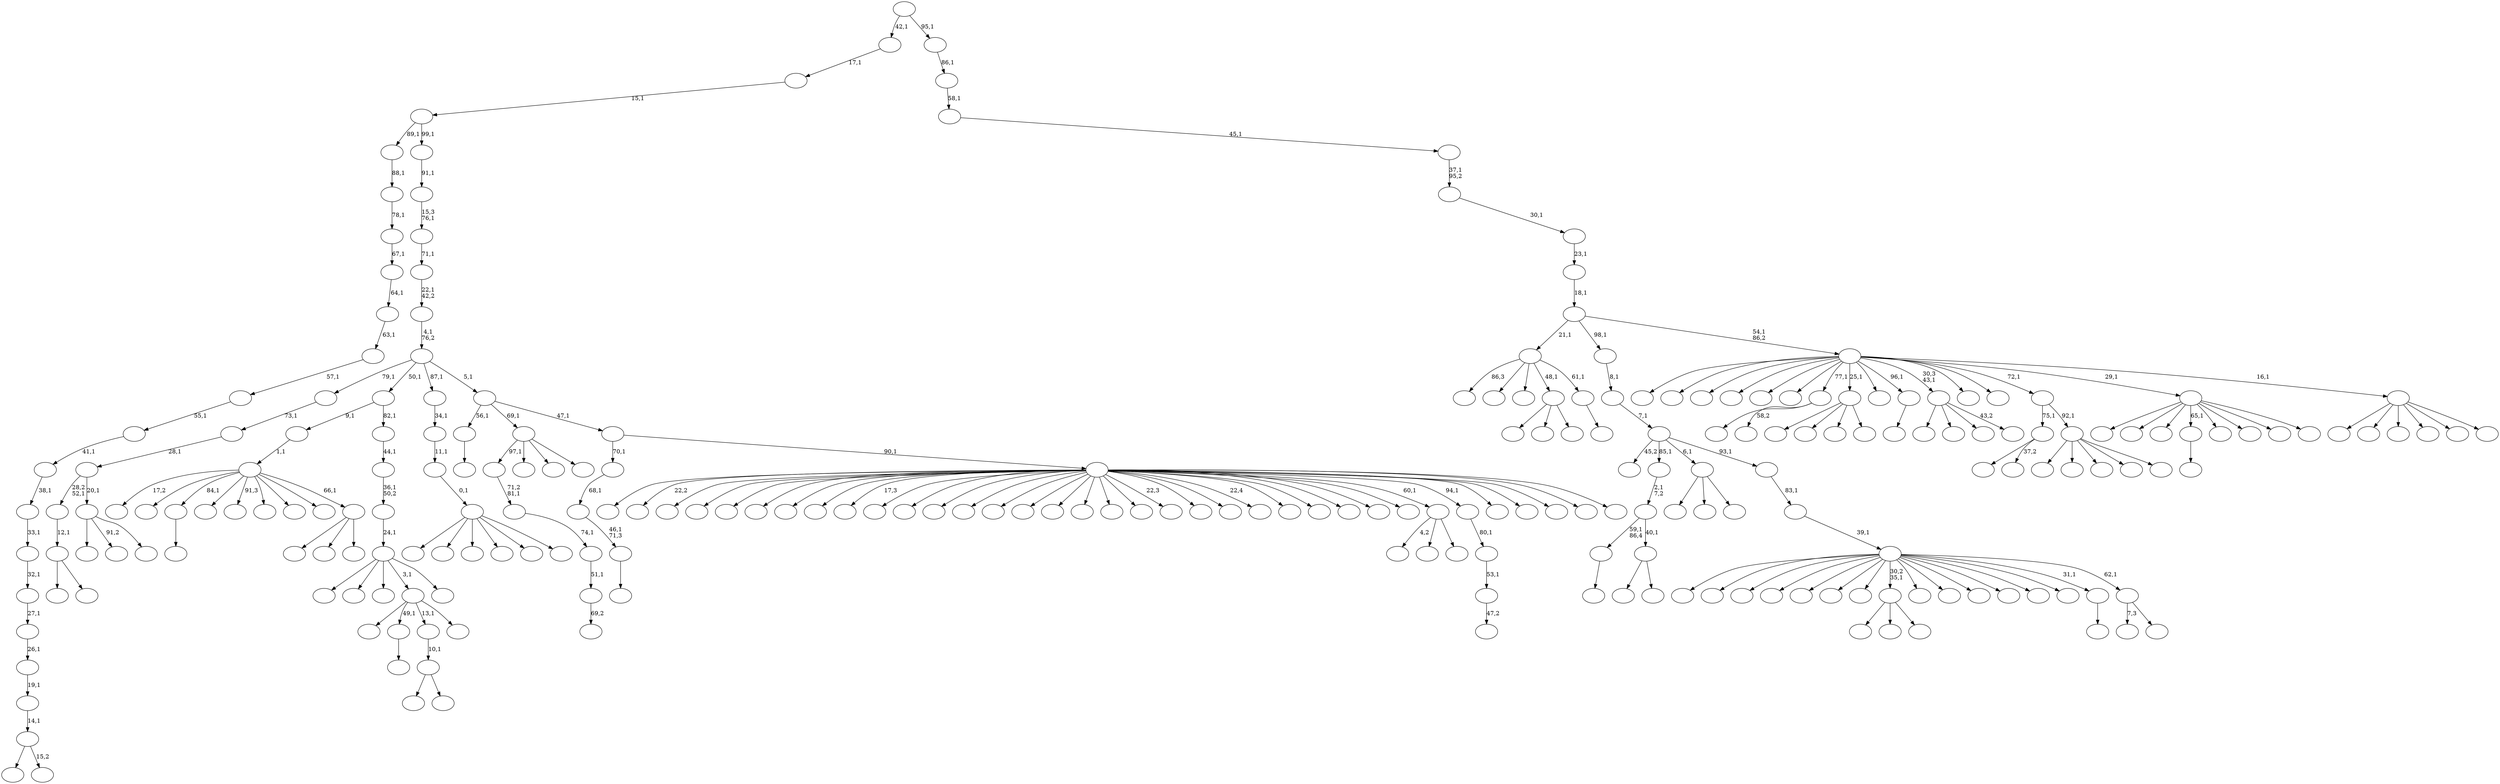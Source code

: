 digraph T {
	250 [label=""]
	249 [label=""]
	248 [label=""]
	247 [label=""]
	246 [label=""]
	245 [label=""]
	244 [label=""]
	243 [label=""]
	242 [label=""]
	241 [label=""]
	240 [label=""]
	239 [label=""]
	238 [label=""]
	237 [label=""]
	236 [label=""]
	235 [label=""]
	234 [label=""]
	233 [label=""]
	232 [label=""]
	231 [label=""]
	230 [label=""]
	229 [label=""]
	228 [label=""]
	227 [label=""]
	226 [label=""]
	225 [label=""]
	224 [label=""]
	223 [label=""]
	222 [label=""]
	221 [label=""]
	220 [label=""]
	219 [label=""]
	218 [label=""]
	217 [label=""]
	216 [label=""]
	215 [label=""]
	214 [label=""]
	213 [label=""]
	212 [label=""]
	211 [label=""]
	210 [label=""]
	209 [label=""]
	208 [label=""]
	207 [label=""]
	206 [label=""]
	205 [label=""]
	204 [label=""]
	203 [label=""]
	202 [label=""]
	201 [label=""]
	200 [label=""]
	199 [label=""]
	198 [label=""]
	197 [label=""]
	196 [label=""]
	195 [label=""]
	194 [label=""]
	193 [label=""]
	192 [label=""]
	191 [label=""]
	190 [label=""]
	189 [label=""]
	188 [label=""]
	187 [label=""]
	186 [label=""]
	185 [label=""]
	184 [label=""]
	183 [label=""]
	182 [label=""]
	181 [label=""]
	180 [label=""]
	179 [label=""]
	178 [label=""]
	177 [label=""]
	176 [label=""]
	175 [label=""]
	174 [label=""]
	173 [label=""]
	172 [label=""]
	171 [label=""]
	170 [label=""]
	169 [label=""]
	168 [label=""]
	167 [label=""]
	166 [label=""]
	165 [label=""]
	164 [label=""]
	163 [label=""]
	162 [label=""]
	161 [label=""]
	160 [label=""]
	159 [label=""]
	158 [label=""]
	157 [label=""]
	156 [label=""]
	155 [label=""]
	154 [label=""]
	153 [label=""]
	152 [label=""]
	151 [label=""]
	150 [label=""]
	149 [label=""]
	148 [label=""]
	147 [label=""]
	146 [label=""]
	145 [label=""]
	144 [label=""]
	143 [label=""]
	142 [label=""]
	141 [label=""]
	140 [label=""]
	139 [label=""]
	138 [label=""]
	137 [label=""]
	136 [label=""]
	135 [label=""]
	134 [label=""]
	133 [label=""]
	132 [label=""]
	131 [label=""]
	130 [label=""]
	129 [label=""]
	128 [label=""]
	127 [label=""]
	126 [label=""]
	125 [label=""]
	124 [label=""]
	123 [label=""]
	122 [label=""]
	121 [label=""]
	120 [label=""]
	119 [label=""]
	118 [label=""]
	117 [label=""]
	116 [label=""]
	115 [label=""]
	114 [label=""]
	113 [label=""]
	112 [label=""]
	111 [label=""]
	110 [label=""]
	109 [label=""]
	108 [label=""]
	107 [label=""]
	106 [label=""]
	105 [label=""]
	104 [label=""]
	103 [label=""]
	102 [label=""]
	101 [label=""]
	100 [label=""]
	99 [label=""]
	98 [label=""]
	97 [label=""]
	96 [label=""]
	95 [label=""]
	94 [label=""]
	93 [label=""]
	92 [label=""]
	91 [label=""]
	90 [label=""]
	89 [label=""]
	88 [label=""]
	87 [label=""]
	86 [label=""]
	85 [label=""]
	84 [label=""]
	83 [label=""]
	82 [label=""]
	81 [label=""]
	80 [label=""]
	79 [label=""]
	78 [label=""]
	77 [label=""]
	76 [label=""]
	75 [label=""]
	74 [label=""]
	73 [label=""]
	72 [label=""]
	71 [label=""]
	70 [label=""]
	69 [label=""]
	68 [label=""]
	67 [label=""]
	66 [label=""]
	65 [label=""]
	64 [label=""]
	63 [label=""]
	62 [label=""]
	61 [label=""]
	60 [label=""]
	59 [label=""]
	58 [label=""]
	57 [label=""]
	56 [label=""]
	55 [label=""]
	54 [label=""]
	53 [label=""]
	52 [label=""]
	51 [label=""]
	50 [label=""]
	49 [label=""]
	48 [label=""]
	47 [label=""]
	46 [label=""]
	45 [label=""]
	44 [label=""]
	43 [label=""]
	42 [label=""]
	41 [label=""]
	40 [label=""]
	39 [label=""]
	38 [label=""]
	37 [label=""]
	36 [label=""]
	35 [label=""]
	34 [label=""]
	33 [label=""]
	32 [label=""]
	31 [label=""]
	30 [label=""]
	29 [label=""]
	28 [label=""]
	27 [label=""]
	26 [label=""]
	25 [label=""]
	24 [label=""]
	23 [label=""]
	22 [label=""]
	21 [label=""]
	20 [label=""]
	19 [label=""]
	18 [label=""]
	17 [label=""]
	16 [label=""]
	15 [label=""]
	14 [label=""]
	13 [label=""]
	12 [label=""]
	11 [label=""]
	10 [label=""]
	9 [label=""]
	8 [label=""]
	7 [label=""]
	6 [label=""]
	5 [label=""]
	4 [label=""]
	3 [label=""]
	2 [label=""]
	1 [label=""]
	0 [label=""]
	241 -> 242 [label=""]
	221 -> 222 [label=""]
	220 -> 221 [label="46,1\n71,3"]
	219 -> 220 [label="68,1"]
	214 -> 215 [label=""]
	211 -> 212 [label=""]
	198 -> 199 [label=""]
	195 -> 210 [label=""]
	195 -> 196 [label=""]
	194 -> 198 [label="59,1\n86,4"]
	194 -> 195 [label="40,1"]
	193 -> 194 [label="2,1\n7,2"]
	179 -> 180 [label="69,2"]
	178 -> 179 [label="51,1"]
	177 -> 178 [label="74,1"]
	176 -> 177 [label="71,2\n81,1"]
	148 -> 168 [label=""]
	148 -> 149 [label=""]
	147 -> 148 [label="12,1"]
	144 -> 145 [label=""]
	142 -> 176 [label="97,1"]
	142 -> 172 [label=""]
	142 -> 157 [label=""]
	142 -> 143 [label=""]
	136 -> 234 [label=""]
	136 -> 137 [label="15,2"]
	135 -> 136 [label="14,1"]
	134 -> 135 [label="19,1"]
	133 -> 134 [label="26,1"]
	132 -> 133 [label="27,1"]
	131 -> 132 [label="32,1"]
	130 -> 131 [label="33,1"]
	129 -> 130 [label="38,1"]
	128 -> 129 [label="41,1"]
	127 -> 128 [label="55,1"]
	126 -> 127 [label="57,1"]
	125 -> 126 [label="63,1"]
	124 -> 125 [label="64,1"]
	123 -> 124 [label="67,1"]
	122 -> 123 [label="78,1"]
	121 -> 122 [label="88,1"]
	119 -> 173 [label=""]
	119 -> 120 [label="37,2"]
	114 -> 246 [label=""]
	114 -> 197 [label=""]
	114 -> 115 [label=""]
	109 -> 228 [label=""]
	109 -> 154 [label="91,2"]
	109 -> 110 [label=""]
	108 -> 147 [label="28,2\n52,1"]
	108 -> 109 [label="20,1"]
	107 -> 108 [label="28,1"]
	106 -> 107 [label="73,1"]
	101 -> 186 [label=""]
	101 -> 102 [label="58,2"]
	98 -> 165 [label=""]
	98 -> 99 [label=""]
	97 -> 98 [label="10,1"]
	92 -> 248 [label=""]
	92 -> 160 [label=""]
	92 -> 93 [label=""]
	91 -> 247 [label="17,2"]
	91 -> 244 [label=""]
	91 -> 241 [label="84,1"]
	91 -> 226 [label=""]
	91 -> 204 [label="91,3"]
	91 -> 190 [label=""]
	91 -> 175 [label=""]
	91 -> 156 [label=""]
	91 -> 92 [label="66,1"]
	90 -> 91 [label="1,1"]
	88 -> 174 [label=""]
	88 -> 153 [label=""]
	88 -> 104 [label=""]
	88 -> 89 [label=""]
	81 -> 82 [label=""]
	78 -> 184 [label=""]
	78 -> 144 [label="49,1"]
	78 -> 97 [label="13,1"]
	78 -> 79 [label=""]
	72 -> 245 [label=""]
	72 -> 238 [label=""]
	72 -> 158 [label=""]
	72 -> 73 [label="43,2"]
	69 -> 227 [label=""]
	69 -> 162 [label=""]
	69 -> 70 [label=""]
	66 -> 229 [label=""]
	66 -> 169 [label=""]
	66 -> 87 [label=""]
	66 -> 78 [label="3,1"]
	66 -> 67 [label=""]
	65 -> 66 [label="24,1"]
	64 -> 65 [label="36,1\n50,2"]
	63 -> 64 [label="44,1"]
	62 -> 90 [label="9,1"]
	62 -> 63 [label="82,1"]
	60 -> 231 [label="4,2"]
	60 -> 117 [label=""]
	60 -> 61 [label=""]
	58 -> 59 [label="47,2"]
	57 -> 58 [label="53,1"]
	56 -> 57 [label="80,1"]
	51 -> 183 [label=""]
	51 -> 112 [label=""]
	51 -> 52 [label=""]
	49 -> 232 [label=""]
	49 -> 203 [label=""]
	49 -> 152 [label=""]
	49 -> 83 [label=""]
	49 -> 50 [label=""]
	48 -> 119 [label="75,1"]
	48 -> 49 [label="92,1"]
	45 -> 236 [label=""]
	45 -> 218 [label=""]
	45 -> 217 [label=""]
	45 -> 214 [label="65,1"]
	45 -> 188 [label=""]
	45 -> 170 [label=""]
	45 -> 103 [label=""]
	45 -> 46 [label=""]
	42 -> 43 [label=""]
	41 -> 207 [label="86,3"]
	41 -> 167 [label=""]
	41 -> 105 [label=""]
	41 -> 69 [label="48,1"]
	41 -> 42 [label="61,1"]
	38 -> 225 [label=""]
	38 -> 155 [label=""]
	38 -> 138 [label=""]
	38 -> 111 [label=""]
	38 -> 44 [label=""]
	38 -> 39 [label=""]
	37 -> 38 [label="0,1"]
	36 -> 37 [label="11,1"]
	35 -> 36 [label="34,1"]
	33 -> 249 [label=""]
	33 -> 239 [label="22,2"]
	33 -> 233 [label=""]
	33 -> 230 [label=""]
	33 -> 224 [label=""]
	33 -> 223 [label=""]
	33 -> 216 [label=""]
	33 -> 213 [label=""]
	33 -> 209 [label="17,3"]
	33 -> 202 [label=""]
	33 -> 201 [label=""]
	33 -> 182 [label=""]
	33 -> 166 [label=""]
	33 -> 163 [label=""]
	33 -> 161 [label=""]
	33 -> 159 [label=""]
	33 -> 151 [label=""]
	33 -> 146 [label=""]
	33 -> 140 [label=""]
	33 -> 139 [label="22,3"]
	33 -> 118 [label=""]
	33 -> 100 [label=""]
	33 -> 94 [label="22,4"]
	33 -> 80 [label=""]
	33 -> 77 [label=""]
	33 -> 76 [label=""]
	33 -> 75 [label=""]
	33 -> 71 [label=""]
	33 -> 60 [label="60,1"]
	33 -> 56 [label="94,1"]
	33 -> 55 [label=""]
	33 -> 54 [label=""]
	33 -> 47 [label=""]
	33 -> 40 [label=""]
	33 -> 34 [label=""]
	32 -> 219 [label="70,1"]
	32 -> 33 [label="90,1"]
	31 -> 211 [label="56,1"]
	31 -> 142 [label="69,1"]
	31 -> 32 [label="47,1"]
	30 -> 106 [label="79,1"]
	30 -> 62 [label="50,1"]
	30 -> 35 [label="87,1"]
	30 -> 31 [label="5,1"]
	29 -> 30 [label="4,1\n76,2"]
	28 -> 29 [label="22,1\n42,2"]
	27 -> 28 [label="71,1"]
	26 -> 27 [label="15,3\n76,1"]
	25 -> 26 [label="91,1"]
	24 -> 121 [label="89,1"]
	24 -> 25 [label="99,1"]
	23 -> 24 [label="15,1"]
	22 -> 23 [label="17,1"]
	20 -> 21 [label=""]
	18 -> 192 [label="7,3"]
	18 -> 19 [label=""]
	17 -> 243 [label=""]
	17 -> 237 [label=""]
	17 -> 235 [label=""]
	17 -> 205 [label=""]
	17 -> 171 [label=""]
	17 -> 141 [label=""]
	17 -> 116 [label=""]
	17 -> 114 [label="30,2\n35,1"]
	17 -> 113 [label=""]
	17 -> 96 [label=""]
	17 -> 95 [label=""]
	17 -> 86 [label=""]
	17 -> 85 [label=""]
	17 -> 74 [label=""]
	17 -> 20 [label="31,1"]
	17 -> 18 [label="62,1"]
	16 -> 17 [label="39,1"]
	15 -> 16 [label="83,1"]
	14 -> 240 [label="45,2"]
	14 -> 193 [label="85,1"]
	14 -> 51 [label="6,1"]
	14 -> 15 [label="93,1"]
	13 -> 14 [label="7,1"]
	12 -> 13 [label="8,1"]
	10 -> 250 [label=""]
	10 -> 208 [label=""]
	10 -> 200 [label=""]
	10 -> 181 [label=""]
	10 -> 150 [label=""]
	10 -> 11 [label=""]
	9 -> 206 [label=""]
	9 -> 191 [label=""]
	9 -> 189 [label=""]
	9 -> 187 [label=""]
	9 -> 185 [label=""]
	9 -> 164 [label=""]
	9 -> 101 [label="77,1"]
	9 -> 88 [label="25,1"]
	9 -> 84 [label=""]
	9 -> 81 [label="96,1"]
	9 -> 72 [label="30,3\n43,1"]
	9 -> 68 [label=""]
	9 -> 53 [label=""]
	9 -> 48 [label="72,1"]
	9 -> 45 [label="29,1"]
	9 -> 10 [label="16,1"]
	8 -> 41 [label="21,1"]
	8 -> 12 [label="98,1"]
	8 -> 9 [label="54,1\n86,2"]
	7 -> 8 [label="18,1"]
	6 -> 7 [label="23,1"]
	5 -> 6 [label="30,1"]
	4 -> 5 [label="37,1\n95,2"]
	3 -> 4 [label="45,1"]
	2 -> 3 [label="58,1"]
	1 -> 2 [label="86,1"]
	0 -> 22 [label="42,1"]
	0 -> 1 [label="95,1"]
}
